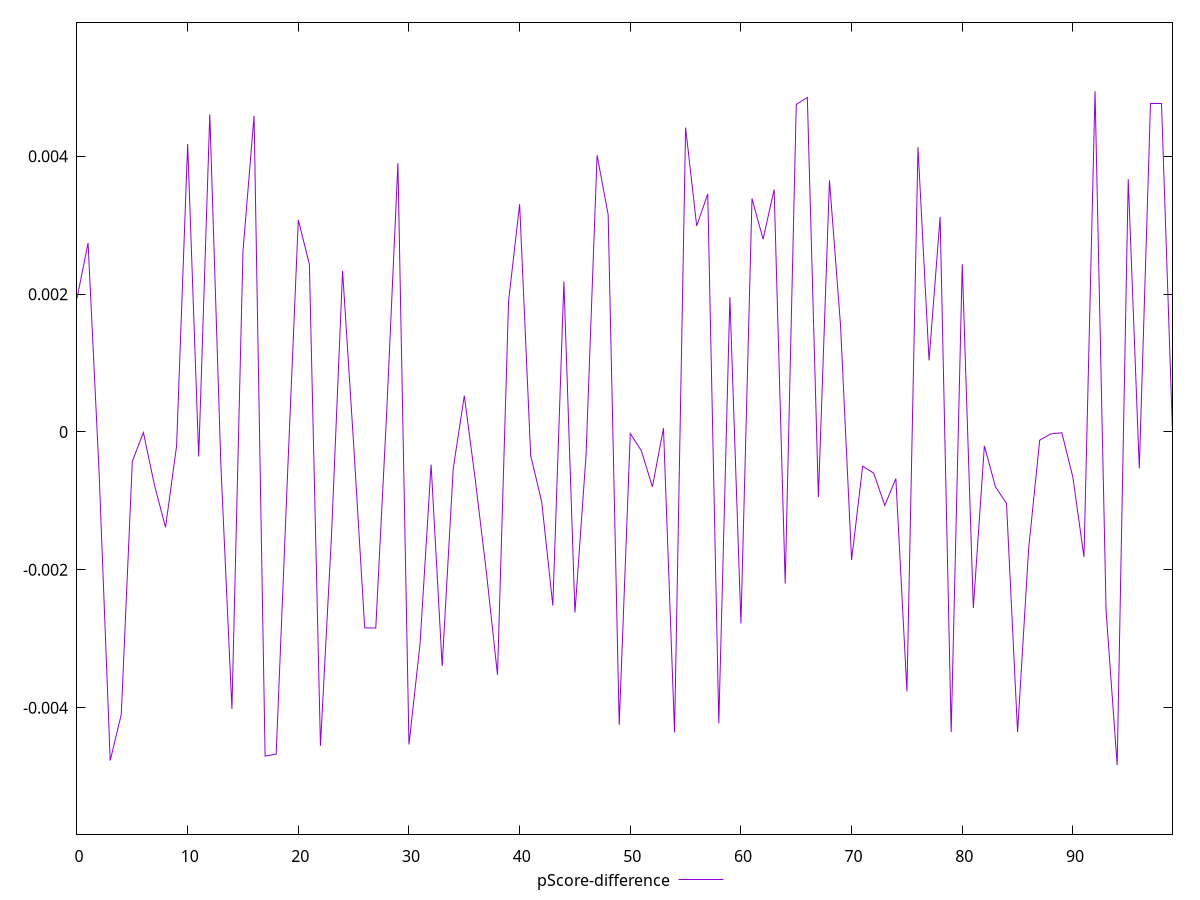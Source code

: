 reset

$pScoreDifference <<EOF
0 0.0019383552484415478
1 0.002743622575420712
2 -0.0005979790998151824
3 -0.004767846253265318
4 -0.004099242914980872
5 -0.00042516169573336704
6 -0.000007267381638698112
7 -0.0007709894897064418
8 -0.0013829310468399525
9 -0.00020436650184851857
10 0.00417929878602008
11 -0.0003567104277494293
12 0.004609301014246614
13 -0.00047701867702842904
14 -0.004019499243545832
15 0.002622534723478065
16 0.0045868543391800465
17 -0.0047028559427026995
18 -0.0046738482694783645
19 -0.0007193922218229343
20 0.0030763103153017557
21 0.0024339724523168016
22 -0.0045543903870081115
23 -0.0014926637510507823
24 0.002337679729510933
25 -0.00017992360053364909
26 -0.0028420664583306277
27 -0.002844331778628084
28 0.0003293335015357446
29 0.0039012715771884476
30 -0.004534869626921401
31 -0.0030748066379135963
32 -0.000472343685249621
33 -0.00339598111032402
34 -0.0005319680474382693
35 0.0005259975657245786
36 -0.0007021965606446301
37 -0.0020399417129248754
38 -0.003524066754085342
39 0.001895931532963746
40 0.0033043408863433488
41 -0.00034171160385798593
42 -0.0010191064107111236
43 -0.0025181552275899133
44 0.002181689046330537
45 -0.002619846704967066
46 -0.00034122415531212535
47 0.004015388429357669
48 0.003153387812840358
49 -0.00424896882731568
50 -0.000022975587097739947
51 -0.0002715132047412805
52 -0.0007950120824480322
53 0.000054116586841290726
54 -0.004358887757601626
55 0.004415985010188694
56 0.0029888770443202706
57 0.003454361160325603
58 -0.004226853207851877
59 0.0019549852460511996
60 -0.002777749247733885
61 0.0033862856126017915
62 0.0027985957638630987
63 0.003518687487530814
64 -0.0021994098408946172
65 0.004752634343924367
66 0.004854012477821246
67 -0.0009442033149027751
68 0.003652015949736659
69 0.0015494347683091547
70 -0.0018577730312743235
71 -0.0004958912154719997
72 -0.0005979790998151824
73 -0.0010665643797935775
74 -0.0006758870428285046
75 -0.003762989453301002
76 0.004131791144663
77 0.001039121407408361
78 0.0031205821676775214
79 -0.004355862049517212
80 0.0024339724523168016
81 -0.0025549553036302575
82 -0.00020197917241782104
83 -0.0007950120824480322
84 -0.0010373548257600618
85 -0.004354801238163231
86 -0.0016921182048535988
87 -0.00011927723249305355
88 -0.00002782049705518652
89 -0.00001150989832310323
90 -0.0006589836432336904
91 -0.0018125886620441456
92 0.004944214359424159
93 -0.002599156959676052
94 -0.004834829710807065
95 0.0036682712151056007
96 -0.000527829702523297
97 0.004771505547831234
98 0.004771505547831234
99 -0.0000044098986695662035
EOF

set key outside below
set xrange [0:99]
set yrange [-0.005834829710807065:0.0059442143594241595]
set trange [-0.005834829710807065:0.0059442143594241595]
set terminal svg size 640, 500 enhanced background rgb 'white'
set output "report_00013_2021-02-09T12-04-24.940Z/total-blocking-time/samples/pages+cached+noadtech/pScore-difference/values.svg"

plot $pScoreDifference title "pScore-difference" with line

reset
